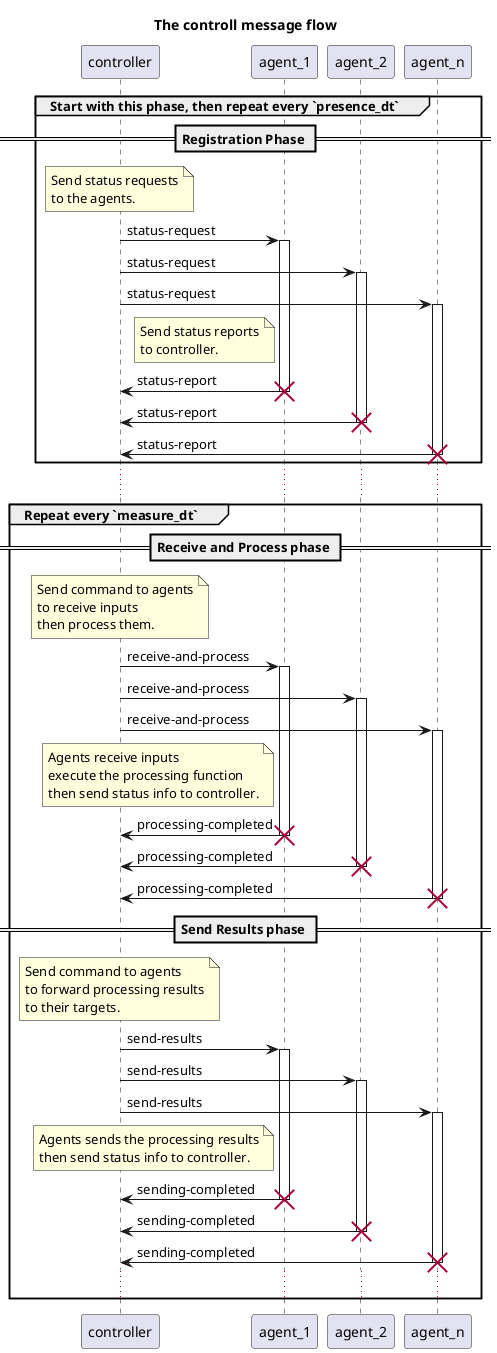 @startuml

title The controll message flow

participant controller
participant agent_1
participant agent_2
participant agent_n

group Start with this phase, then repeat every `presence_dt`
    == Registration Phase ==

    note over of controller: Send status requests\nto the agents.
    controller -> agent_1 : status-request
    activate agent_1
    controller -> agent_2 : status-request
    activate agent_2
    controller -> agent_n : status-request
    activate agent_n

    note left agent_1: Send status reports\nto controller.
    agent_1 -> controller : status-report
    destroy agent_1
    agent_2 -> controller : status-report
    destroy agent_2
    agent_n -> controller : status-report
    destroy agent_n
end

...

group Repeat every `measure_dt`
    == Receive and Process phase ==

    note over of controller: Send command to agents\nto receive inputs\nthen process them.
    controller -> agent_1 : receive-and-process
    activate agent_1
    controller -> agent_2 : receive-and-process
    activate agent_2
    controller -> agent_n : receive-and-process
    activate agent_n

    note left agent_1: Agents receive inputs\nexecute the processing function\nthen send status info to controller.
    agent_1 -> controller : processing-completed
    destroy agent_1
    agent_2 -> controller : processing-completed
    destroy agent_2
    agent_n -> controller : processing-completed
    destroy agent_n

    == Send Results phase ==

    note over of controller: Send command to agents\nto forward processing results\nto their targets.
    controller -> agent_1 : send-results
    activate agent_1
    controller -> agent_2 : send-results
    activate agent_2
    controller -> agent_n : send-results
    activate agent_n

    note left agent_1: Agents sends the processing results\nthen send status info to controller.
    agent_1 -> controller : sending-completed
    destroy agent_1
    agent_2 -> controller : sending-completed
    destroy agent_2
    agent_n -> controller : sending-completed
    destroy agent_n
...
end

@enduml

